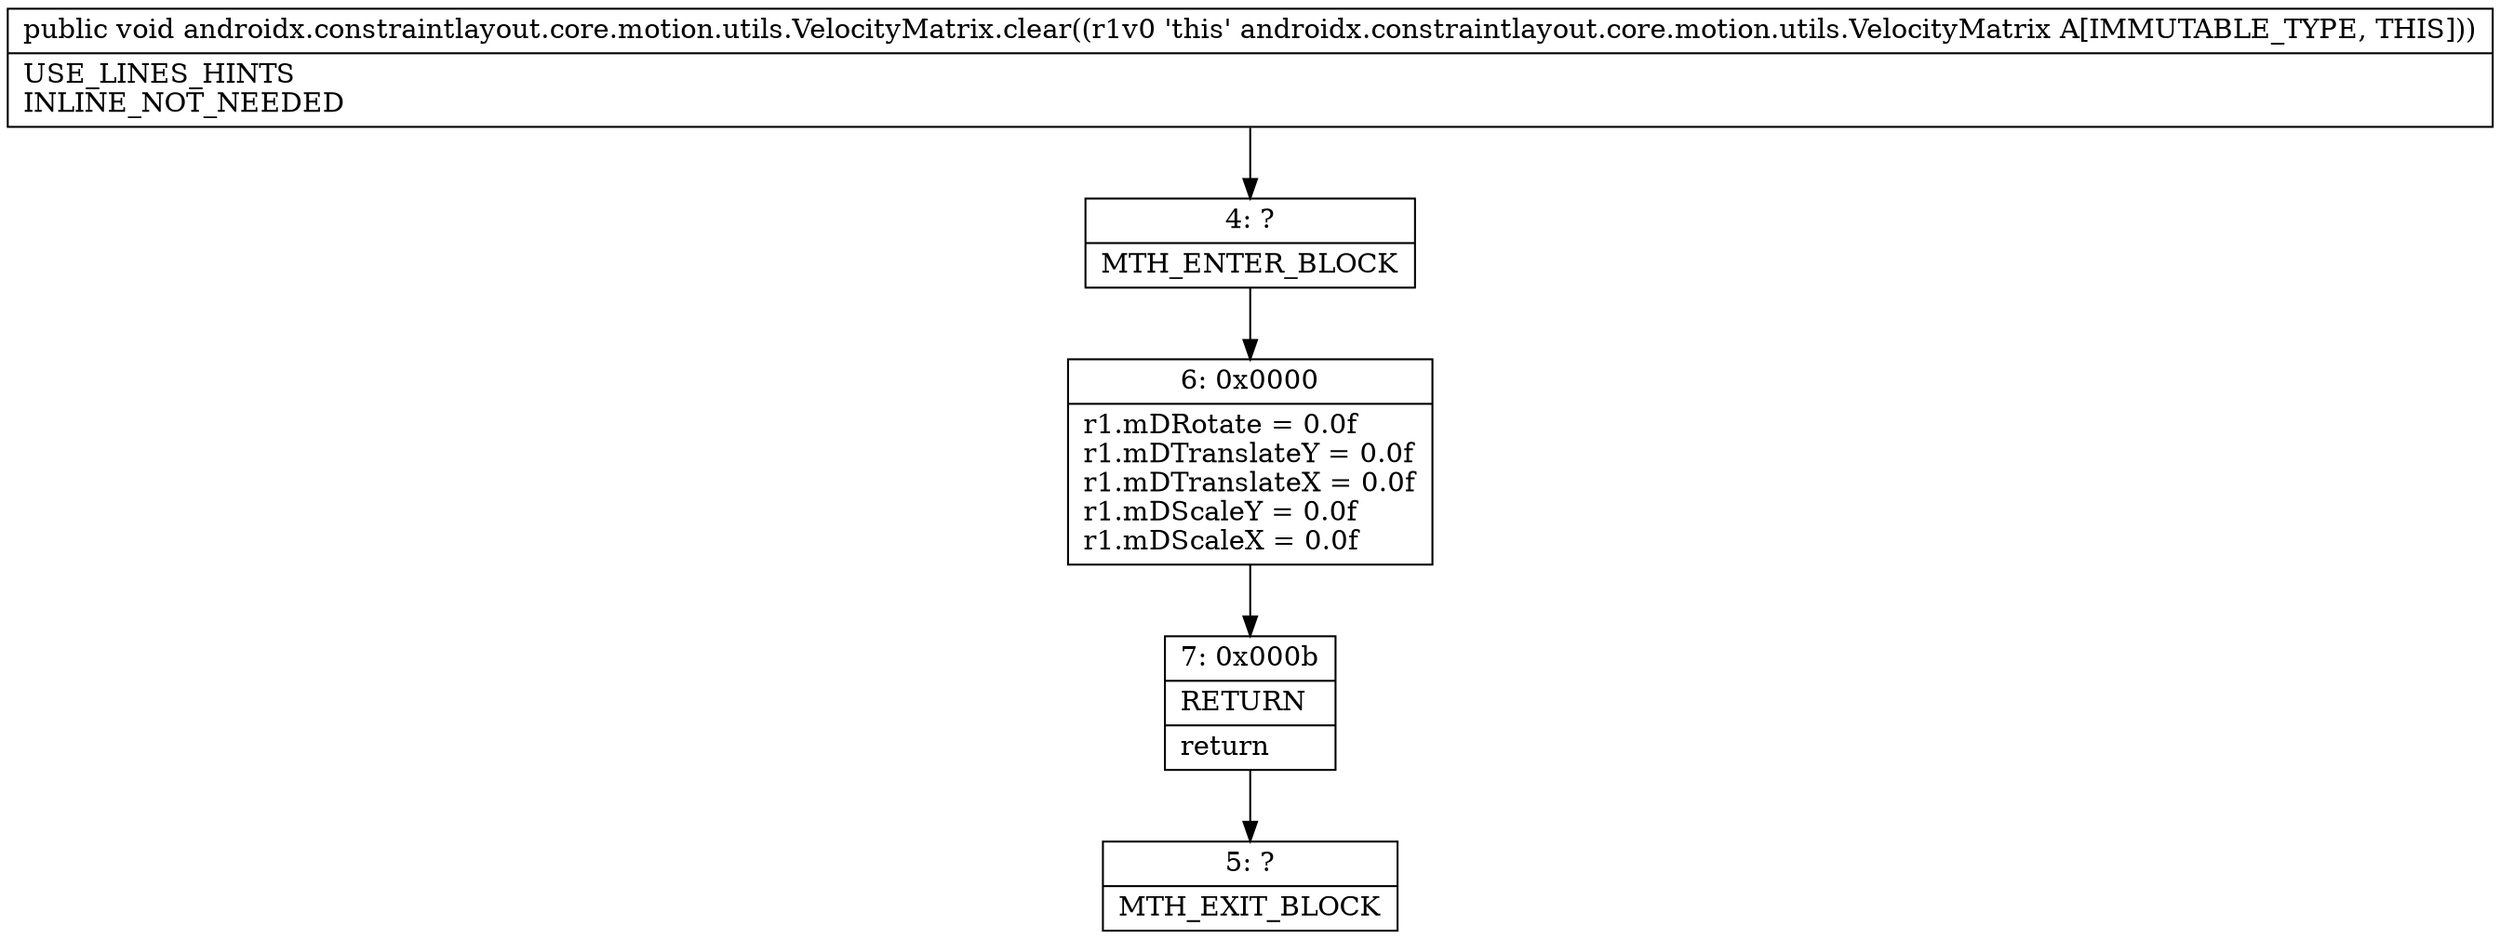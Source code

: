 digraph "CFG forandroidx.constraintlayout.core.motion.utils.VelocityMatrix.clear()V" {
Node_4 [shape=record,label="{4\:\ ?|MTH_ENTER_BLOCK\l}"];
Node_6 [shape=record,label="{6\:\ 0x0000|r1.mDRotate = 0.0f\lr1.mDTranslateY = 0.0f\lr1.mDTranslateX = 0.0f\lr1.mDScaleY = 0.0f\lr1.mDScaleX = 0.0f\l}"];
Node_7 [shape=record,label="{7\:\ 0x000b|RETURN\l|return\l}"];
Node_5 [shape=record,label="{5\:\ ?|MTH_EXIT_BLOCK\l}"];
MethodNode[shape=record,label="{public void androidx.constraintlayout.core.motion.utils.VelocityMatrix.clear((r1v0 'this' androidx.constraintlayout.core.motion.utils.VelocityMatrix A[IMMUTABLE_TYPE, THIS]))  | USE_LINES_HINTS\lINLINE_NOT_NEEDED\l}"];
MethodNode -> Node_4;Node_4 -> Node_6;
Node_6 -> Node_7;
Node_7 -> Node_5;
}

